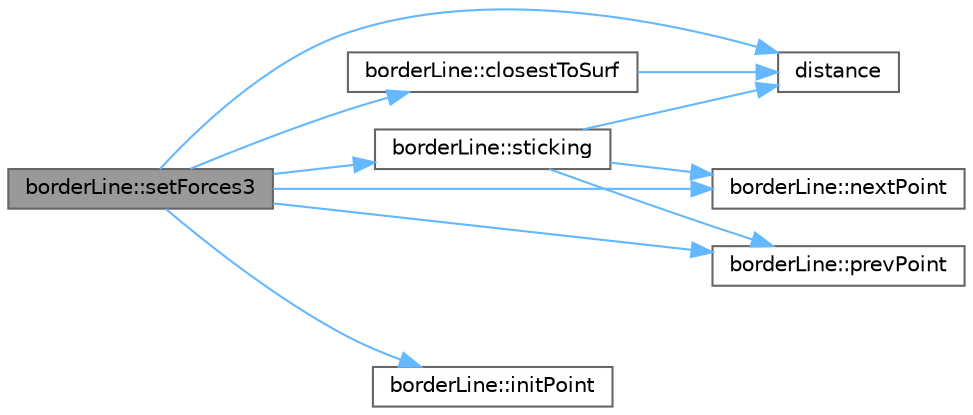 digraph "borderLine::setForces3"
{
 // LATEX_PDF_SIZE
  bgcolor="transparent";
  edge [fontname=Helvetica,fontsize=10,labelfontname=Helvetica,labelfontsize=10];
  node [fontname=Helvetica,fontsize=10,shape=box,height=0.2,width=0.4];
  rankdir="LR";
  Node1 [id="Node000001",label="borderLine::setForces3",height=0.2,width=0.4,color="gray40", fillcolor="grey60", style="filled", fontcolor="black",tooltip=" "];
  Node1 -> Node2 [id="edge1_Node000001_Node000002",color="steelblue1",style="solid",tooltip=" "];
  Node2 [id="Node000002",label="borderLine::closestToSurf",height=0.2,width=0.4,color="grey40", fillcolor="white", style="filled",URL="$classborder_line.html#a864eba8abacf54233bfd5eb2ad2c4699",tooltip=" "];
  Node2 -> Node3 [id="edge2_Node000002_Node000003",color="steelblue1",style="solid",tooltip=" "];
  Node3 [id="Node000003",label="distance",height=0.2,width=0.4,color="grey40", fillcolor="white", style="filled",URL="$topol_8h.html#a9c3aa637043402e0303bfefa6b9e14e4",tooltip="Computes the cartesian distance between points (x0, y0) and (x1, y1)"];
  Node1 -> Node3 [id="edge3_Node000001_Node000003",color="steelblue1",style="solid",tooltip=" "];
  Node1 -> Node4 [id="edge4_Node000001_Node000004",color="steelblue1",style="solid",tooltip=" "];
  Node4 [id="Node000004",label="borderLine::initPoint",height=0.2,width=0.4,color="grey40", fillcolor="white", style="filled",URL="$classborder_line.html#a1a5004fb86961e5d7f8ed957b561b31c",tooltip=" "];
  Node1 -> Node5 [id="edge5_Node000001_Node000005",color="steelblue1",style="solid",tooltip=" "];
  Node5 [id="Node000005",label="borderLine::nextPoint",height=0.2,width=0.4,color="grey40", fillcolor="white", style="filled",URL="$classborder_line.html#a754217543a26b2df2af42e099d622d3a",tooltip=" "];
  Node1 -> Node6 [id="edge6_Node000001_Node000006",color="steelblue1",style="solid",tooltip=" "];
  Node6 [id="Node000006",label="borderLine::prevPoint",height=0.2,width=0.4,color="grey40", fillcolor="white", style="filled",URL="$classborder_line.html#a802a6b27c53565cac9f56a6763091a0c",tooltip=" "];
  Node1 -> Node7 [id="edge7_Node000001_Node000007",color="steelblue1",style="solid",tooltip=" "];
  Node7 [id="Node000007",label="borderLine::sticking",height=0.2,width=0.4,color="grey40", fillcolor="white", style="filled",URL="$classborder_line.html#a98828f9079cc1b4e2b964504db5bc479",tooltip=" "];
  Node7 -> Node3 [id="edge8_Node000007_Node000003",color="steelblue1",style="solid",tooltip=" "];
  Node7 -> Node5 [id="edge9_Node000007_Node000005",color="steelblue1",style="solid",tooltip=" "];
  Node7 -> Node6 [id="edge10_Node000007_Node000006",color="steelblue1",style="solid",tooltip=" "];
}
